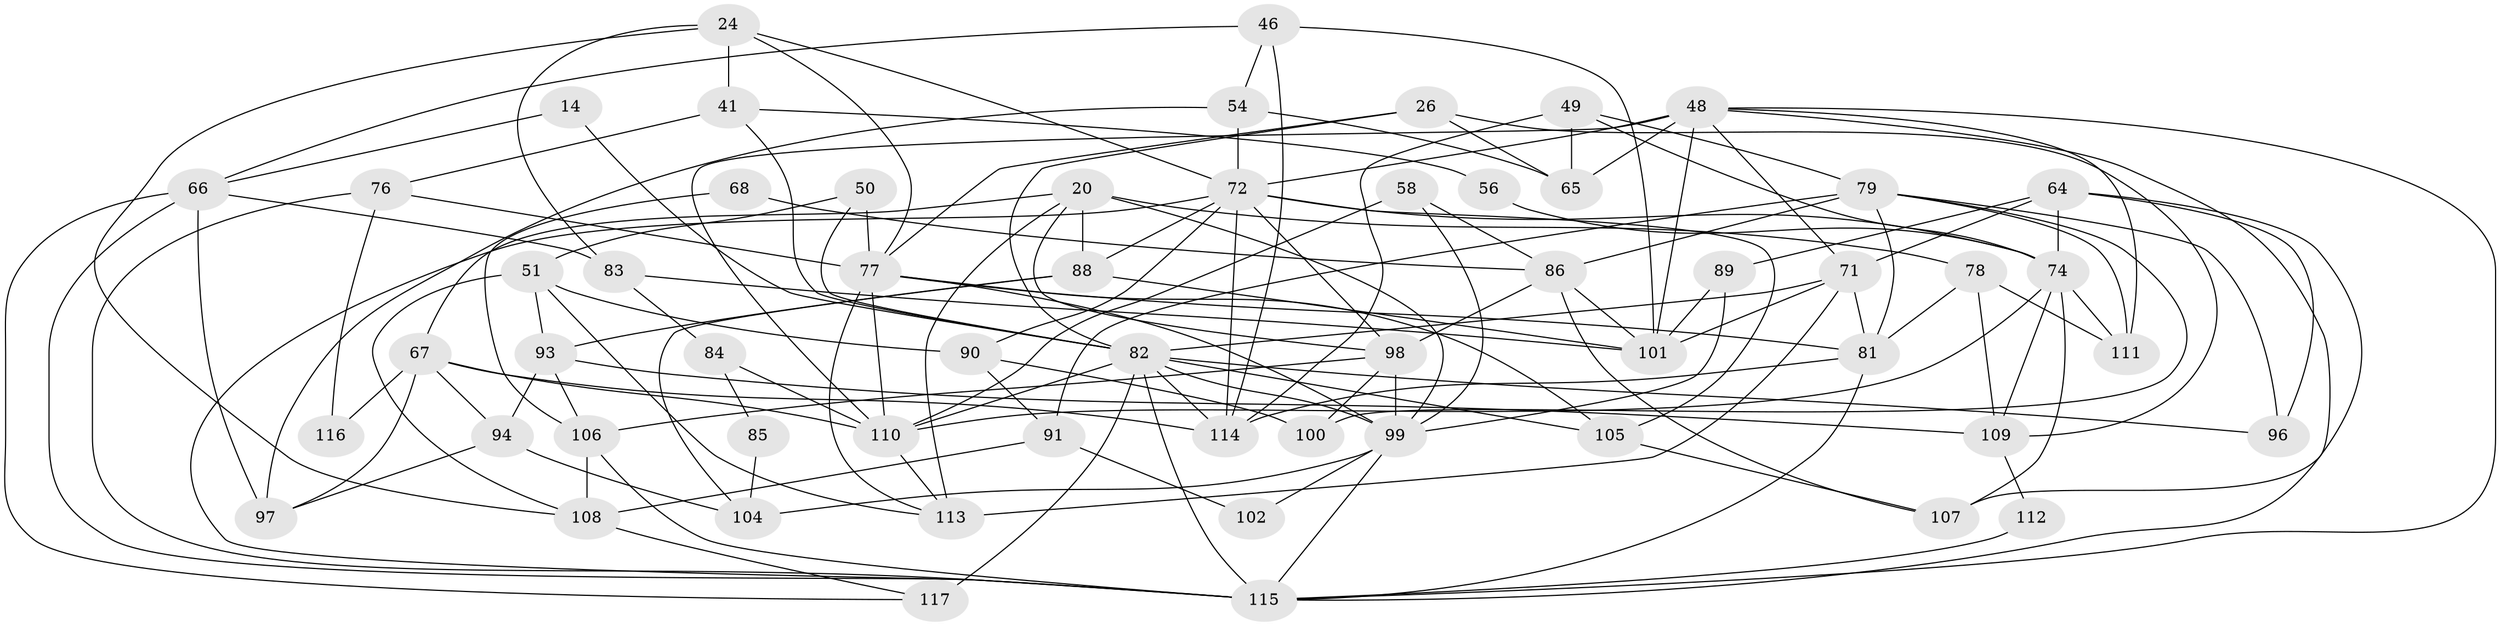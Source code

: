 // original degree distribution, {8: 0.017094017094017096, 4: 0.28205128205128205, 5: 0.1794871794871795, 6: 0.05982905982905983, 7: 0.05982905982905983, 2: 0.1452991452991453, 3: 0.2564102564102564}
// Generated by graph-tools (version 1.1) at 2025/51/03/09/25 04:51:53]
// undirected, 58 vertices, 142 edges
graph export_dot {
graph [start="1"]
  node [color=gray90,style=filled];
  14;
  20 [super="+4"];
  24;
  26;
  41;
  46;
  48 [super="+19+11+42+25"];
  49;
  50 [super="+44"];
  51;
  54;
  56;
  58;
  64 [super="+43"];
  65;
  66 [super="+33"];
  67 [super="+9+23"];
  68;
  71 [super="+60+62"];
  72 [super="+57+47+36+55"];
  74 [super="+29"];
  76 [super="+28"];
  77 [super="+21+39"];
  78;
  79 [super="+30+63"];
  81 [super="+53+59"];
  82 [super="+18+75"];
  83;
  84;
  85;
  86 [super="+38+10"];
  88 [super="+3"];
  89 [super="+80"];
  90;
  91;
  93;
  94 [super="+31"];
  96;
  97;
  98 [super="+35+92"];
  99 [super="+1"];
  100;
  101 [super="+32+52"];
  102;
  104;
  105;
  106;
  107;
  108;
  109 [super="+103"];
  110 [super="+87+69"];
  111;
  112;
  113 [super="+5"];
  114 [super="+95"];
  115 [super="+27+73"];
  116;
  117 [super="+70"];
  14 -- 66;
  14 -- 82;
  20 -- 78;
  20 -- 99 [weight=2];
  20 -- 67;
  20 -- 88;
  20 -- 113;
  20 -- 98;
  24 -- 108;
  24 -- 41;
  24 -- 83;
  24 -- 77;
  24 -- 72;
  26 -- 109;
  26 -- 65;
  26 -- 77;
  26 -- 82;
  41 -- 76 [weight=2];
  41 -- 56;
  41 -- 82;
  46 -- 66;
  46 -- 54;
  46 -- 114;
  46 -- 101;
  48 -- 107;
  48 -- 65;
  48 -- 115;
  48 -- 110 [weight=3];
  48 -- 71;
  48 -- 101;
  48 -- 111;
  48 -- 72 [weight=2];
  49 -- 74;
  49 -- 65;
  49 -- 79;
  49 -- 114;
  50 -- 77 [weight=2];
  50 -- 51;
  50 -- 82;
  51 -- 93;
  51 -- 108;
  51 -- 90;
  51 -- 113;
  54 -- 65;
  54 -- 97;
  54 -- 72;
  56 -- 74;
  58 -- 99;
  58 -- 110;
  58 -- 86;
  64 -- 115;
  64 -- 89;
  64 -- 74;
  64 -- 96;
  64 -- 71;
  66 -- 115;
  66 -- 97 [weight=2];
  66 -- 83;
  66 -- 117;
  67 -- 114 [weight=2];
  67 -- 97;
  67 -- 110 [weight=2];
  67 -- 116;
  67 -- 94 [weight=2];
  68 -- 106;
  68 -- 86;
  71 -- 101;
  71 -- 82 [weight=2];
  71 -- 81;
  71 -- 113 [weight=3];
  72 -- 105;
  72 -- 98 [weight=2];
  72 -- 114;
  72 -- 90;
  72 -- 115 [weight=2];
  72 -- 74 [weight=2];
  72 -- 88;
  74 -- 111;
  74 -- 109 [weight=3];
  74 -- 107;
  74 -- 110;
  76 -- 116;
  76 -- 77;
  76 -- 115;
  77 -- 81 [weight=2];
  77 -- 99;
  77 -- 105;
  77 -- 110 [weight=2];
  77 -- 113;
  78 -- 111;
  78 -- 109;
  78 -- 81;
  79 -- 96;
  79 -- 81 [weight=2];
  79 -- 91 [weight=2];
  79 -- 111 [weight=2];
  79 -- 100;
  79 -- 86 [weight=3];
  81 -- 114 [weight=2];
  81 -- 115 [weight=2];
  82 -- 99 [weight=4];
  82 -- 96;
  82 -- 105;
  82 -- 110;
  82 -- 114;
  82 -- 117 [weight=2];
  82 -- 115;
  83 -- 101;
  83 -- 84;
  84 -- 85;
  84 -- 110;
  85 -- 104;
  86 -- 101 [weight=2];
  86 -- 107;
  86 -- 98;
  88 -- 104;
  88 -- 93;
  88 -- 101;
  89 -- 99;
  89 -- 101 [weight=2];
  90 -- 91;
  90 -- 100;
  91 -- 102;
  91 -- 108;
  93 -- 109;
  93 -- 94;
  93 -- 106;
  94 -- 97;
  94 -- 104;
  98 -- 100;
  98 -- 99;
  98 -- 106;
  99 -- 102;
  99 -- 104;
  99 -- 115;
  105 -- 107;
  106 -- 115;
  106 -- 108;
  108 -- 117;
  109 -- 112;
  110 -- 113;
  112 -- 115;
}
